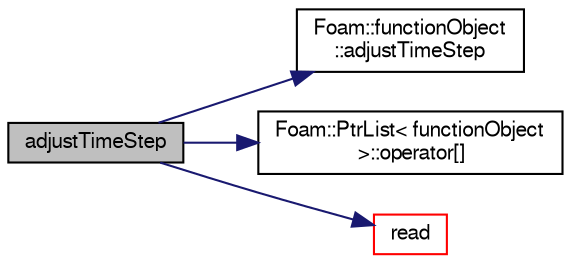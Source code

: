 digraph "adjustTimeStep"
{
  bgcolor="transparent";
  edge [fontname="FreeSans",fontsize="10",labelfontname="FreeSans",labelfontsize="10"];
  node [fontname="FreeSans",fontsize="10",shape=record];
  rankdir="LR";
  Node1244 [label="adjustTimeStep",height=0.2,width=0.4,color="black", fillcolor="grey75", style="filled", fontcolor="black"];
  Node1244 -> Node1245 [color="midnightblue",fontsize="10",style="solid",fontname="FreeSans"];
  Node1245 [label="Foam::functionObject\l::adjustTimeStep",height=0.2,width=0.4,color="black",URL="$a26114.html#a8a88aad980720a56ff0ff3254f885bf9",tooltip="Called at the end of Time::adjustDeltaT() if adjustTime is true. "];
  Node1244 -> Node1246 [color="midnightblue",fontsize="10",style="solid",fontname="FreeSans"];
  Node1246 [label="Foam::PtrList\< functionObject\l \>::operator[]",height=0.2,width=0.4,color="black",URL="$a25914.html#a92eab3a97cd59afdf63a26b0a90642a9",tooltip="Return element const reference. "];
  Node1244 -> Node1247 [color="midnightblue",fontsize="10",style="solid",fontname="FreeSans"];
  Node1247 [label="read",height=0.2,width=0.4,color="red",URL="$a26126.html#af816873151ddb0126e98bb2f914d8ed5",tooltip="Read and set the function objects if their data have changed. "];
}

